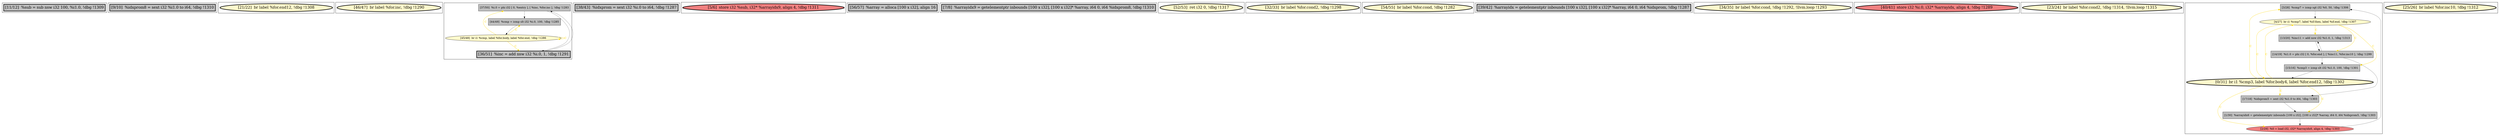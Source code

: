 
digraph G {





subgraph cluster16 {


node118 [penwidth=3.0,fontsize=20,fillcolor=grey,label="[11/12]  %sub = sub nsw i32 100, %i1.0, !dbg !1309",shape=rectangle,style=filled ]



}

subgraph cluster17 {


node119 [penwidth=3.0,fontsize=20,fillcolor=grey,label="[9/10]  %idxprom8 = sext i32 %i1.0 to i64, !dbg !1310",shape=rectangle,style=filled ]



}

subgraph cluster4 {


node98 [penwidth=3.0,fontsize=20,fillcolor=lemonchiffon,label="[21/22]  br label %for.end12, !dbg !1308",shape=ellipse,style=filled ]



}

subgraph cluster3 {


node97 [penwidth=3.0,fontsize=20,fillcolor=lemonchiffon,label="[46/47]  br label %for.inc, !dbg !1290",shape=ellipse,style=filled ]



}

subgraph cluster2 {


node96 [fillcolor=grey,label="[37/50]  %i.0 = phi i32 [ 0, %entry ], [ %inc, %for.inc ], !dbg !1283",shape=rectangle,style=filled ]
node95 [penwidth=3.0,fontsize=20,fillcolor=grey,label="[36/51]  %inc = add nsw i32 %i.0, 1, !dbg !1291",shape=rectangle,style=filled ]
node93 [fillcolor=grey,label="[44/49]  %cmp = icmp slt i32 %i.0, 100, !dbg !1285",shape=rectangle,style=filled ]
node94 [fillcolor=lemonchiffon,label="[45/48]  br i1 %cmp, label %for.body, label %for.end, !dbg !1286",shape=ellipse,style=filled ]

node95->node96 [style=solid,color=black,label="",penwidth=0.5,fontcolor=black ]
node94->node96 [style=solid,color=gold,label="C",penwidth=1.0,fontcolor=gold ]
node96->node93 [style=solid,color=black,label="",penwidth=0.5,fontcolor=black ]
node94->node94 [style=solid,color=gold,label="C",penwidth=1.0,fontcolor=gold ]
node94->node93 [style=solid,color=gold,label="C",penwidth=1.0,fontcolor=gold ]
node93->node94 [style=solid,color=black,label="",penwidth=0.5,fontcolor=black ]
node96->node95 [style=solid,color=black,label="",penwidth=0.5,fontcolor=black ]
node94->node95 [style=solid,color=gold,label="C",penwidth=1.0,fontcolor=gold ]


}

subgraph cluster1 {


node92 [penwidth=3.0,fontsize=20,fillcolor=grey,label="[38/43]  %idxprom = sext i32 %i.0 to i64, !dbg !1287",shape=rectangle,style=filled ]



}

subgraph cluster12 {


node106 [penwidth=3.0,fontsize=20,fillcolor=lightcoral,label="[5/6]  store i32 %sub, i32* %arrayidx9, align 4, !dbg !1311",shape=ellipse,style=filled ]



}

subgraph cluster5 {


node99 [penwidth=3.0,fontsize=20,fillcolor=grey,label="[56/57]  %array = alloca [100 x i32], align 16",shape=rectangle,style=filled ]



}

subgraph cluster0 {


node91 [penwidth=3.0,fontsize=20,fillcolor=grey,label="[7/8]  %arrayidx9 = getelementptr inbounds [100 x i32], [100 x i32]* %array, i64 0, i64 %idxprom8, !dbg !1310",shape=rectangle,style=filled ]



}

subgraph cluster6 {


node100 [penwidth=3.0,fontsize=20,fillcolor=lemonchiffon,label="[52/53]  ret i32 0, !dbg !1317",shape=ellipse,style=filled ]



}

subgraph cluster14 {


node116 [penwidth=3.0,fontsize=20,fillcolor=lemonchiffon,label="[32/33]  br label %for.cond2, !dbg !1298",shape=ellipse,style=filled ]



}

subgraph cluster7 {


node101 [penwidth=3.0,fontsize=20,fillcolor=lemonchiffon,label="[54/55]  br label %for.cond, !dbg !1282",shape=ellipse,style=filled ]



}

subgraph cluster8 {


node102 [penwidth=3.0,fontsize=20,fillcolor=grey,label="[39/42]  %arrayidx = getelementptr inbounds [100 x i32], [100 x i32]* %array, i64 0, i64 %idxprom, !dbg !1287",shape=rectangle,style=filled ]



}

subgraph cluster9 {


node103 [penwidth=3.0,fontsize=20,fillcolor=lemonchiffon,label="[34/35]  br label %for.cond, !dbg !1292, !llvm.loop !1293",shape=ellipse,style=filled ]



}

subgraph cluster10 {


node104 [penwidth=3.0,fontsize=20,fillcolor=lightcoral,label="[40/41]  store i32 %i.0, i32* %arrayidx, align 4, !dbg !1289",shape=ellipse,style=filled ]



}

subgraph cluster11 {


node105 [penwidth=3.0,fontsize=20,fillcolor=lemonchiffon,label="[23/24]  br label %for.cond2, !dbg !1314, !llvm.loop !1315",shape=ellipse,style=filled ]



}

subgraph cluster13 {


node115 [fillcolor=grey,label="[3/28]  %cmp7 = icmp sgt i32 %0, 50, !dbg !1306",shape=rectangle,style=filled ]
node114 [fillcolor=lemonchiffon,label="[4/27]  br i1 %cmp7, label %if.then, label %if.end, !dbg !1307",shape=ellipse,style=filled ]
node113 [fillcolor=grey,label="[13/20]  %inc11 = add nsw i32 %i1.0, 1, !dbg !1313",shape=rectangle,style=filled ]
node108 [fillcolor=grey,label="[1/30]  %arrayidx6 = getelementptr inbounds [100 x i32], [100 x i32]* %array, i64 0, i64 %idxprom5, !dbg !1303",shape=rectangle,style=filled ]
node107 [fillcolor=grey,label="[17/18]  %idxprom5 = sext i32 %i1.0 to i64, !dbg !1303",shape=rectangle,style=filled ]
node109 [fillcolor=lightcoral,label="[2/29]  %0 = load i32, i32* %arrayidx6, align 4, !dbg !1303",shape=ellipse,style=filled ]
node110 [fillcolor=grey,label="[15/16]  %cmp3 = icmp slt i32 %i1.0, 100, !dbg !1301",shape=rectangle,style=filled ]
node111 [penwidth=3.0,fontsize=20,fillcolor=lemonchiffon,label="[0/31]  br i1 %cmp3, label %for.body4, label %for.end12, !dbg !1302",shape=ellipse,style=filled ]
node112 [fillcolor=grey,label="[14/19]  %i1.0 = phi i32 [ 0, %for.end ], [ %inc11, %for.inc10 ], !dbg !1299",shape=rectangle,style=filled ]

node114->node111 [style=solid,color=gold,label="C",penwidth=1.0,fontcolor=gold ]
node114->node110 [style=solid,color=gold,label="C",penwidth=1.0,fontcolor=gold ]
node110->node111 [style=solid,color=black,label="",penwidth=0.5,fontcolor=black ]
node111->node114 [style=solid,color=gold,label="C",penwidth=1.0,fontcolor=gold ]
node111->node115 [style=solid,color=gold,label="C",penwidth=1.0,fontcolor=gold ]
node114->node113 [style=solid,color=gold,label="C",penwidth=1.0,fontcolor=gold ]
node111->node107 [style=solid,color=gold,label="C",penwidth=1.0,fontcolor=gold ]
node115->node114 [style=solid,color=black,label="",penwidth=0.5,fontcolor=black ]
node112->node113 [style=solid,color=black,label="",penwidth=0.5,fontcolor=black ]
node109->node115 [style=solid,color=black,label="",penwidth=0.5,fontcolor=black ]
node111->node109 [style=solid,color=gold,label="C",penwidth=1.0,fontcolor=gold ]
node114->node112 [style=solid,color=gold,label="C",penwidth=1.0,fontcolor=gold ]
node113->node112 [style=solid,color=black,label="",penwidth=0.5,fontcolor=black ]
node111->node108 [style=solid,color=gold,label="C",penwidth=1.0,fontcolor=gold ]
node108->node109 [style=solid,color=black,label="",penwidth=0.5,fontcolor=black ]
node107->node108 [style=solid,color=black,label="",penwidth=0.5,fontcolor=black ]
node112->node107 [style=solid,color=black,label="",penwidth=0.5,fontcolor=black ]
node112->node110 [style=solid,color=black,label="",penwidth=0.5,fontcolor=black ]


}

subgraph cluster15 {


node117 [penwidth=3.0,fontsize=20,fillcolor=lemonchiffon,label="[25/26]  br label %for.inc10, !dbg !1312",shape=ellipse,style=filled ]



}

}
